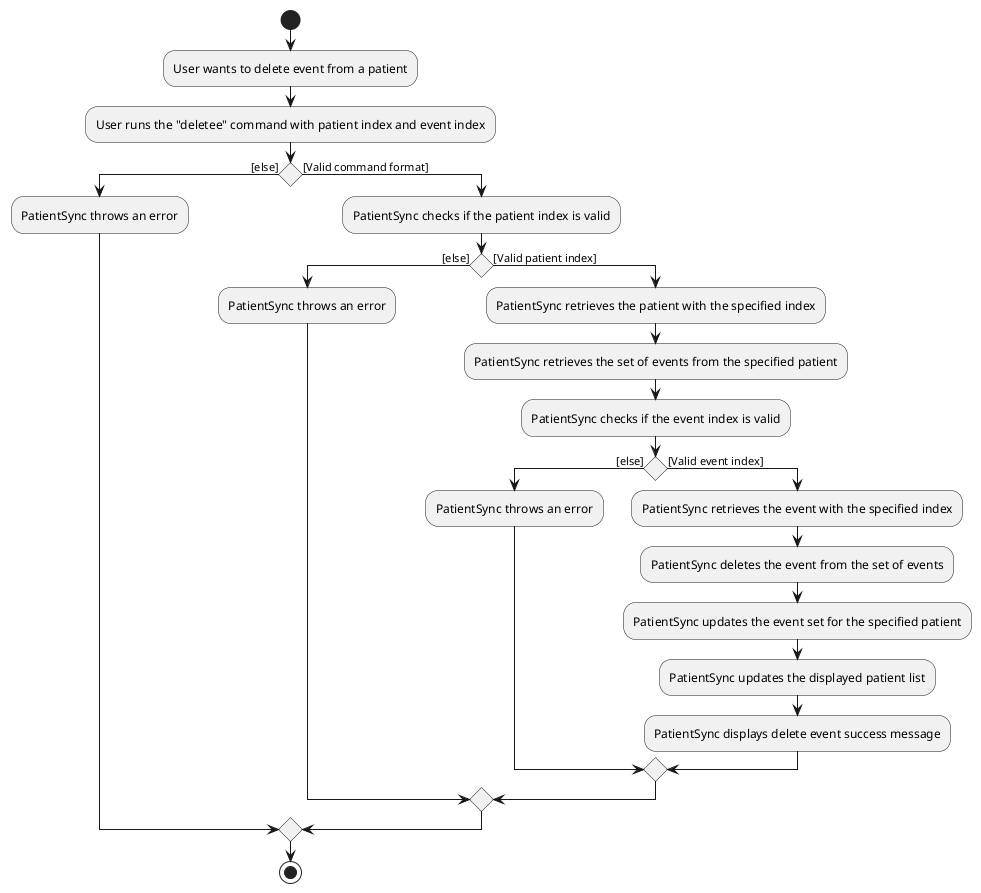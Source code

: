 @startuml
start
:User wants to delete event from a patient;
:User runs the "deletee" command with patient index and event index;
if () then ([else])
    :PatientSync throws an error;
else ([Valid command format])
    :PatientSync checks if the patient index is valid;
    if () then ([else])
        :PatientSync throws an error;
    else ([Valid patient index])
        :PatientSync retrieves the patient with the specified index;
        :PatientSync retrieves the set of events from the specified patient;
        :PatientSync checks if the event index is valid;
        if () then ([else])
            :PatientSync throws an error;
        else ([Valid event index])
            :PatientSync retrieves the event with the specified index;
            :PatientSync deletes the event from the set of events;
            :PatientSync updates the event set for the specified patient;
            :PatientSync updates the displayed patient list;
            :PatientSync displays delete event success message;
        endif
    endif
endif
stop
@enduml

